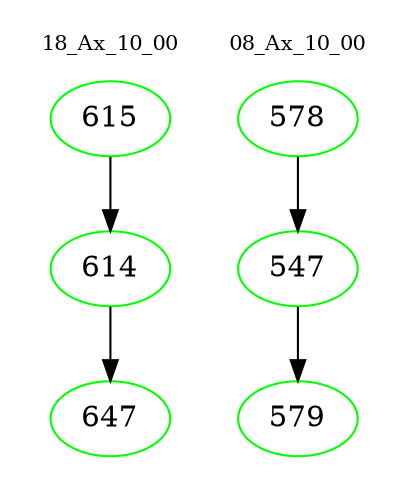 digraph{
subgraph cluster_0 {
color = white
label = "18_Ax_10_00";
fontsize=10;
T0_615 [label="615", color="green"]
T0_615 -> T0_614 [color="black"]
T0_614 [label="614", color="green"]
T0_614 -> T0_647 [color="black"]
T0_647 [label="647", color="green"]
}
subgraph cluster_1 {
color = white
label = "08_Ax_10_00";
fontsize=10;
T1_578 [label="578", color="green"]
T1_578 -> T1_547 [color="black"]
T1_547 [label="547", color="green"]
T1_547 -> T1_579 [color="black"]
T1_579 [label="579", color="green"]
}
}
